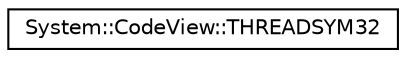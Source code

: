 digraph G
{
  edge [fontname="Helvetica",fontsize="10",labelfontname="Helvetica",labelfontsize="10"];
  node [fontname="Helvetica",fontsize="10",shape=record];
  rankdir="LR";
  Node1 [label="System::CodeView::THREADSYM32",height=0.2,width=0.4,color="black", fillcolor="white", style="filled",URL="$struct_system_1_1_code_view_1_1_t_h_r_e_a_d_s_y_m32.html"];
}

